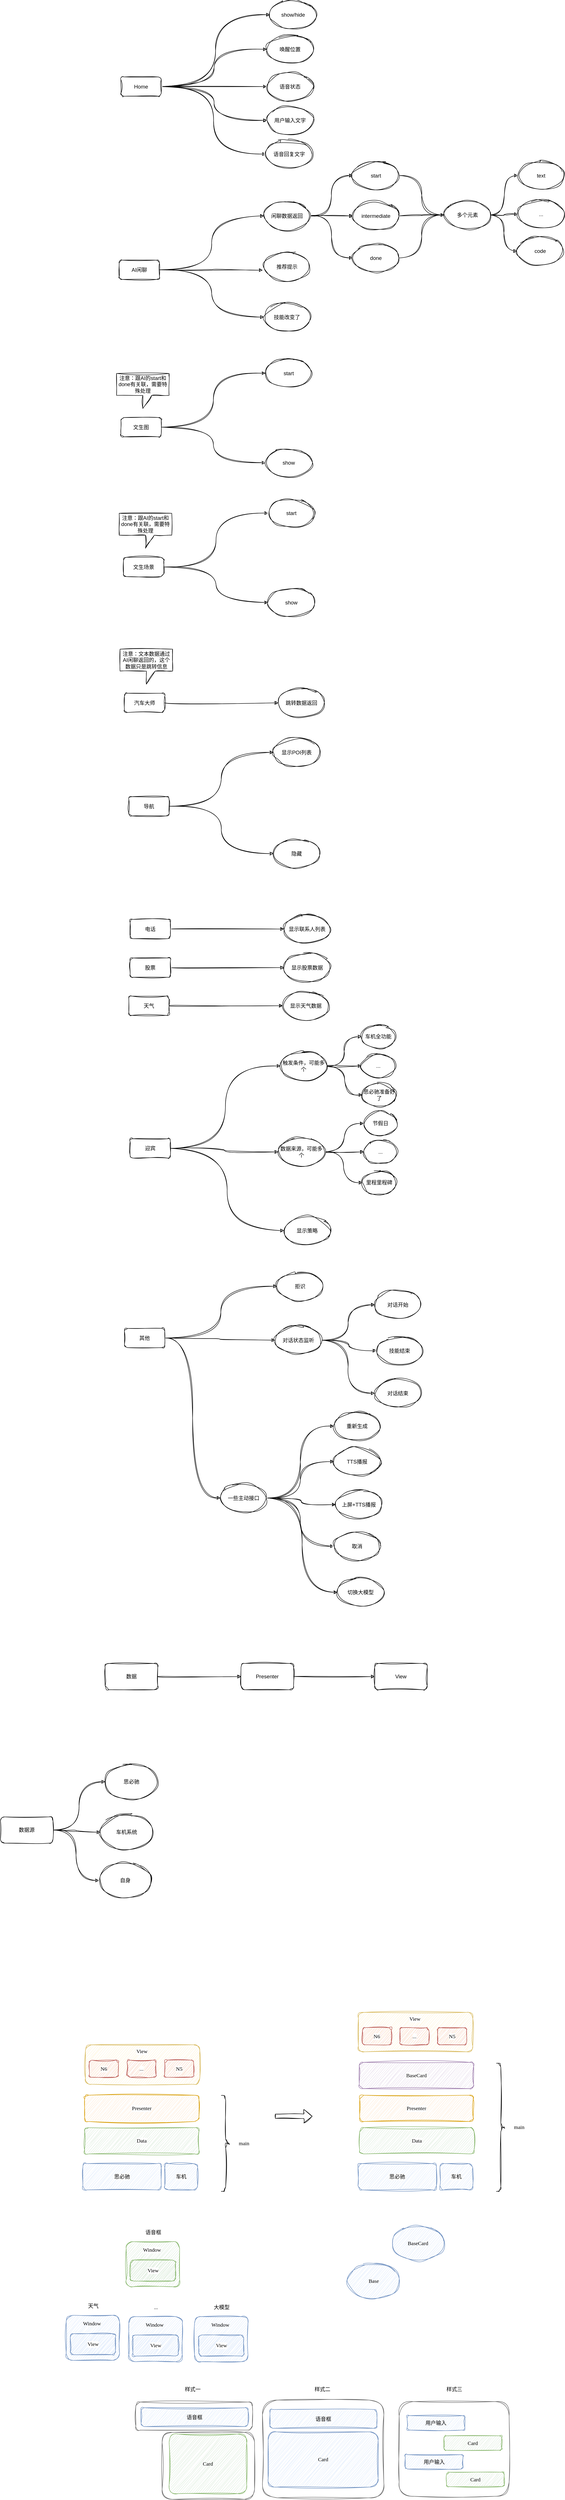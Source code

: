 <mxfile version="26.1.0">
  <diagram name="第 1 页" id="d0FyUr6zz5R3P4r2Fyhk">
    <mxGraphModel dx="1450" dy="626" grid="0" gridSize="10" guides="1" tooltips="1" connect="1" arrows="1" fold="1" page="0" pageScale="1" pageWidth="827" pageHeight="1169" math="0" shadow="0">
      <root>
        <mxCell id="0" />
        <mxCell id="1" parent="0" />
        <mxCell id="DkXdL64v2O5WJMgkYWjZ-160" value="" style="rounded=1;whiteSpace=wrap;html=1;sketch=1;jiggle=2;curveFitting=1;strokeColor=#d6b656;align=center;verticalAlign=middle;fontFamily=Comic Sans MS;fontSize=12;labelBackgroundColor=default;fillColor=#fff2cc;" vertex="1" parent="1">
          <mxGeometry x="-149" y="4782" width="261" height="90" as="geometry" />
        </mxCell>
        <mxCell id="DkXdL64v2O5WJMgkYWjZ-5" style="edgeStyle=orthogonalEdgeStyle;rounded=0;orthogonalLoop=1;jettySize=auto;html=1;exitX=1;exitY=0.5;exitDx=0;exitDy=0;entryX=0;entryY=0.5;entryDx=0;entryDy=0;fontFamily=Helvetica;fontSize=12;fontColor=default;sketch=1;curveFitting=1;jiggle=2;curved=1;" edge="1" parent="1" source="DkXdL64v2O5WJMgkYWjZ-1" target="DkXdL64v2O5WJMgkYWjZ-4">
          <mxGeometry relative="1" as="geometry" />
        </mxCell>
        <mxCell id="DkXdL64v2O5WJMgkYWjZ-13" style="edgeStyle=orthogonalEdgeStyle;shape=connector;curved=1;rounded=0;sketch=1;jiggle=2;curveFitting=1;orthogonalLoop=1;jettySize=auto;html=1;exitX=1;exitY=0.5;exitDx=0;exitDy=0;entryX=0;entryY=0.5;entryDx=0;entryDy=0;strokeColor=default;align=center;verticalAlign=middle;fontFamily=Helvetica;fontSize=12;fontColor=default;labelBackgroundColor=default;endArrow=classic;" edge="1" parent="1" source="DkXdL64v2O5WJMgkYWjZ-1" target="DkXdL64v2O5WJMgkYWjZ-7">
          <mxGeometry relative="1" as="geometry" />
        </mxCell>
        <mxCell id="DkXdL64v2O5WJMgkYWjZ-14" style="edgeStyle=orthogonalEdgeStyle;shape=connector;curved=1;rounded=0;sketch=1;jiggle=2;curveFitting=1;orthogonalLoop=1;jettySize=auto;html=1;exitX=1;exitY=0.5;exitDx=0;exitDy=0;entryX=0;entryY=0.5;entryDx=0;entryDy=0;strokeColor=default;align=center;verticalAlign=middle;fontFamily=Helvetica;fontSize=12;fontColor=default;labelBackgroundColor=default;endArrow=classic;" edge="1" parent="1" source="DkXdL64v2O5WJMgkYWjZ-1" target="DkXdL64v2O5WJMgkYWjZ-8">
          <mxGeometry relative="1" as="geometry" />
        </mxCell>
        <mxCell id="DkXdL64v2O5WJMgkYWjZ-15" style="edgeStyle=orthogonalEdgeStyle;shape=connector;curved=1;rounded=0;sketch=1;jiggle=2;curveFitting=1;orthogonalLoop=1;jettySize=auto;html=1;exitX=1;exitY=0.5;exitDx=0;exitDy=0;entryX=0;entryY=0.5;entryDx=0;entryDy=0;strokeColor=default;align=center;verticalAlign=middle;fontFamily=Helvetica;fontSize=12;fontColor=default;labelBackgroundColor=default;endArrow=classic;" edge="1" parent="1" source="DkXdL64v2O5WJMgkYWjZ-1" target="DkXdL64v2O5WJMgkYWjZ-9">
          <mxGeometry relative="1" as="geometry" />
        </mxCell>
        <mxCell id="DkXdL64v2O5WJMgkYWjZ-110" style="edgeStyle=orthogonalEdgeStyle;shape=connector;curved=1;rounded=0;sketch=1;jiggle=2;curveFitting=1;orthogonalLoop=1;jettySize=auto;html=1;exitX=1;exitY=0.5;exitDx=0;exitDy=0;entryX=0;entryY=0.5;entryDx=0;entryDy=0;strokeColor=default;align=center;verticalAlign=middle;fontFamily=Helvetica;fontSize=12;fontColor=default;labelBackgroundColor=default;endArrow=classic;" edge="1" parent="1" source="DkXdL64v2O5WJMgkYWjZ-1" target="DkXdL64v2O5WJMgkYWjZ-6">
          <mxGeometry relative="1" as="geometry" />
        </mxCell>
        <mxCell id="DkXdL64v2O5WJMgkYWjZ-1" value="Home" style="rounded=1;whiteSpace=wrap;html=1;sketch=1;curveFitting=1;jiggle=2;" vertex="1" parent="1">
          <mxGeometry x="-68" y="292.5" width="92" height="44" as="geometry" />
        </mxCell>
        <mxCell id="DkXdL64v2O5WJMgkYWjZ-4" value="show/hide" style="ellipse;whiteSpace=wrap;html=1;sketch=1;curveFitting=1;jiggle=2;" vertex="1" parent="1">
          <mxGeometry x="272" y="118" width="106" height="65" as="geometry" />
        </mxCell>
        <mxCell id="DkXdL64v2O5WJMgkYWjZ-6" value="唤醒位置" style="ellipse;whiteSpace=wrap;html=1;sketch=1;curveFitting=1;jiggle=2;" vertex="1" parent="1">
          <mxGeometry x="265" y="197" width="106" height="65" as="geometry" />
        </mxCell>
        <mxCell id="DkXdL64v2O5WJMgkYWjZ-7" value="语音状态" style="ellipse;whiteSpace=wrap;html=1;sketch=1;curveFitting=1;jiggle=2;" vertex="1" parent="1">
          <mxGeometry x="265" y="282" width="106" height="65" as="geometry" />
        </mxCell>
        <mxCell id="DkXdL64v2O5WJMgkYWjZ-8" value="用户输入文字" style="ellipse;whiteSpace=wrap;html=1;sketch=1;curveFitting=1;jiggle=2;" vertex="1" parent="1">
          <mxGeometry x="265" y="359" width="106" height="65" as="geometry" />
        </mxCell>
        <mxCell id="DkXdL64v2O5WJMgkYWjZ-9" value="语音回复文字" style="ellipse;whiteSpace=wrap;html=1;sketch=1;curveFitting=1;jiggle=2;" vertex="1" parent="1">
          <mxGeometry x="263" y="436" width="106" height="65" as="geometry" />
        </mxCell>
        <mxCell id="DkXdL64v2O5WJMgkYWjZ-26" style="edgeStyle=orthogonalEdgeStyle;rounded=0;orthogonalLoop=1;jettySize=auto;html=1;exitX=1;exitY=0.5;exitDx=0;exitDy=0;entryX=0;entryY=0.5;entryDx=0;entryDy=0;fontFamily=Helvetica;fontSize=12;fontColor=default;sketch=1;curveFitting=1;jiggle=2;curved=1;" edge="1" parent="1" source="DkXdL64v2O5WJMgkYWjZ-30" target="DkXdL64v2O5WJMgkYWjZ-31">
          <mxGeometry relative="1" as="geometry" />
        </mxCell>
        <mxCell id="DkXdL64v2O5WJMgkYWjZ-27" style="edgeStyle=orthogonalEdgeStyle;shape=connector;curved=1;rounded=0;sketch=1;jiggle=2;curveFitting=1;orthogonalLoop=1;jettySize=auto;html=1;exitX=1;exitY=0.5;exitDx=0;exitDy=0;entryX=0;entryY=0.5;entryDx=0;entryDy=0;strokeColor=default;align=center;verticalAlign=middle;fontFamily=Helvetica;fontSize=12;fontColor=default;labelBackgroundColor=default;endArrow=classic;" edge="1" parent="1" source="DkXdL64v2O5WJMgkYWjZ-30" target="DkXdL64v2O5WJMgkYWjZ-33">
          <mxGeometry relative="1" as="geometry" />
        </mxCell>
        <mxCell id="DkXdL64v2O5WJMgkYWjZ-30" value="AI闲聊" style="rounded=1;whiteSpace=wrap;html=1;sketch=1;curveFitting=1;jiggle=2;" vertex="1" parent="1">
          <mxGeometry x="-72" y="710.5" width="92" height="44" as="geometry" />
        </mxCell>
        <mxCell id="DkXdL64v2O5WJMgkYWjZ-40" style="edgeStyle=orthogonalEdgeStyle;shape=connector;curved=1;rounded=0;sketch=1;jiggle=2;curveFitting=1;orthogonalLoop=1;jettySize=auto;html=1;exitX=1;exitY=0.5;exitDx=0;exitDy=0;entryX=0;entryY=0.5;entryDx=0;entryDy=0;strokeColor=default;align=center;verticalAlign=middle;fontFamily=Helvetica;fontSize=12;fontColor=default;labelBackgroundColor=default;endArrow=classic;" edge="1" parent="1" source="DkXdL64v2O5WJMgkYWjZ-31" target="DkXdL64v2O5WJMgkYWjZ-37">
          <mxGeometry relative="1" as="geometry" />
        </mxCell>
        <mxCell id="DkXdL64v2O5WJMgkYWjZ-41" style="edgeStyle=orthogonalEdgeStyle;shape=connector;curved=1;rounded=0;sketch=1;jiggle=2;curveFitting=1;orthogonalLoop=1;jettySize=auto;html=1;exitX=1;exitY=0.5;exitDx=0;exitDy=0;entryX=0;entryY=0.5;entryDx=0;entryDy=0;strokeColor=default;align=center;verticalAlign=middle;fontFamily=Helvetica;fontSize=12;fontColor=default;labelBackgroundColor=default;endArrow=classic;" edge="1" parent="1" source="DkXdL64v2O5WJMgkYWjZ-31" target="DkXdL64v2O5WJMgkYWjZ-38">
          <mxGeometry relative="1" as="geometry" />
        </mxCell>
        <mxCell id="DkXdL64v2O5WJMgkYWjZ-42" style="edgeStyle=orthogonalEdgeStyle;shape=connector;curved=1;rounded=0;sketch=1;jiggle=2;curveFitting=1;orthogonalLoop=1;jettySize=auto;html=1;exitX=1;exitY=0.5;exitDx=0;exitDy=0;entryX=0;entryY=0.5;entryDx=0;entryDy=0;strokeColor=default;align=center;verticalAlign=middle;fontFamily=Helvetica;fontSize=12;fontColor=default;labelBackgroundColor=default;endArrow=classic;" edge="1" parent="1" source="DkXdL64v2O5WJMgkYWjZ-31" target="DkXdL64v2O5WJMgkYWjZ-39">
          <mxGeometry relative="1" as="geometry" />
        </mxCell>
        <mxCell id="DkXdL64v2O5WJMgkYWjZ-31" value="闲聊数据返回" style="ellipse;whiteSpace=wrap;html=1;sketch=1;curveFitting=1;jiggle=2;" vertex="1" parent="1">
          <mxGeometry x="258" y="577" width="106" height="65" as="geometry" />
        </mxCell>
        <mxCell id="DkXdL64v2O5WJMgkYWjZ-32" value="推荐提示" style="ellipse;whiteSpace=wrap;html=1;sketch=1;curveFitting=1;jiggle=2;" vertex="1" parent="1">
          <mxGeometry x="258" y="693" width="106" height="65" as="geometry" />
        </mxCell>
        <mxCell id="DkXdL64v2O5WJMgkYWjZ-33" value="技能改变了" style="ellipse;whiteSpace=wrap;html=1;sketch=1;curveFitting=1;jiggle=2;" vertex="1" parent="1">
          <mxGeometry x="258" y="808" width="106" height="65" as="geometry" />
        </mxCell>
        <mxCell id="DkXdL64v2O5WJMgkYWjZ-36" style="edgeStyle=orthogonalEdgeStyle;shape=connector;curved=1;rounded=0;sketch=1;jiggle=2;curveFitting=1;orthogonalLoop=1;jettySize=auto;html=1;exitX=1;exitY=0.5;exitDx=0;exitDy=0;entryX=-0.024;entryY=0.623;entryDx=0;entryDy=0;entryPerimeter=0;strokeColor=default;align=center;verticalAlign=middle;fontFamily=Helvetica;fontSize=12;fontColor=default;labelBackgroundColor=default;endArrow=classic;" edge="1" parent="1" source="DkXdL64v2O5WJMgkYWjZ-30" target="DkXdL64v2O5WJMgkYWjZ-32">
          <mxGeometry relative="1" as="geometry" />
        </mxCell>
        <mxCell id="DkXdL64v2O5WJMgkYWjZ-58" style="edgeStyle=orthogonalEdgeStyle;shape=connector;curved=1;rounded=0;sketch=1;jiggle=2;curveFitting=1;orthogonalLoop=1;jettySize=auto;html=1;exitX=1;exitY=0.5;exitDx=0;exitDy=0;entryX=0;entryY=0.5;entryDx=0;entryDy=0;strokeColor=default;align=center;verticalAlign=middle;fontFamily=Helvetica;fontSize=12;fontColor=default;labelBackgroundColor=default;endArrow=classic;" edge="1" parent="1" source="DkXdL64v2O5WJMgkYWjZ-37" target="DkXdL64v2O5WJMgkYWjZ-57">
          <mxGeometry relative="1" as="geometry" />
        </mxCell>
        <mxCell id="DkXdL64v2O5WJMgkYWjZ-37" value="start" style="ellipse;whiteSpace=wrap;html=1;sketch=1;curveFitting=1;jiggle=2;" vertex="1" parent="1">
          <mxGeometry x="461" y="485" width="106" height="65" as="geometry" />
        </mxCell>
        <mxCell id="DkXdL64v2O5WJMgkYWjZ-59" style="edgeStyle=orthogonalEdgeStyle;shape=connector;curved=1;rounded=0;sketch=1;jiggle=2;curveFitting=1;orthogonalLoop=1;jettySize=auto;html=1;exitX=1;exitY=0.5;exitDx=0;exitDy=0;strokeColor=default;align=center;verticalAlign=middle;fontFamily=Helvetica;fontSize=12;fontColor=default;labelBackgroundColor=default;endArrow=classic;" edge="1" parent="1" source="DkXdL64v2O5WJMgkYWjZ-38" target="DkXdL64v2O5WJMgkYWjZ-57">
          <mxGeometry relative="1" as="geometry" />
        </mxCell>
        <mxCell id="DkXdL64v2O5WJMgkYWjZ-38" value="intermediate" style="ellipse;whiteSpace=wrap;html=1;sketch=1;curveFitting=1;jiggle=2;" vertex="1" parent="1">
          <mxGeometry x="461" y="577" width="106" height="65" as="geometry" />
        </mxCell>
        <mxCell id="DkXdL64v2O5WJMgkYWjZ-60" style="edgeStyle=orthogonalEdgeStyle;shape=connector;curved=1;rounded=0;sketch=1;jiggle=2;curveFitting=1;orthogonalLoop=1;jettySize=auto;html=1;exitX=1;exitY=0.5;exitDx=0;exitDy=0;entryX=0;entryY=0.5;entryDx=0;entryDy=0;strokeColor=default;align=center;verticalAlign=middle;fontFamily=Helvetica;fontSize=12;fontColor=default;labelBackgroundColor=default;endArrow=classic;" edge="1" parent="1" source="DkXdL64v2O5WJMgkYWjZ-39" target="DkXdL64v2O5WJMgkYWjZ-57">
          <mxGeometry relative="1" as="geometry" />
        </mxCell>
        <mxCell id="DkXdL64v2O5WJMgkYWjZ-39" value="done" style="ellipse;whiteSpace=wrap;html=1;sketch=1;curveFitting=1;jiggle=2;" vertex="1" parent="1">
          <mxGeometry x="461" y="673" width="106" height="65" as="geometry" />
        </mxCell>
        <mxCell id="DkXdL64v2O5WJMgkYWjZ-43" style="edgeStyle=orthogonalEdgeStyle;rounded=0;orthogonalLoop=1;jettySize=auto;html=1;exitX=1;exitY=0.5;exitDx=0;exitDy=0;entryX=0;entryY=0.5;entryDx=0;entryDy=0;fontFamily=Helvetica;fontSize=12;fontColor=default;sketch=1;curveFitting=1;jiggle=2;curved=1;" edge="1" parent="1" source="DkXdL64v2O5WJMgkYWjZ-45" target="DkXdL64v2O5WJMgkYWjZ-46">
          <mxGeometry relative="1" as="geometry" />
        </mxCell>
        <mxCell id="DkXdL64v2O5WJMgkYWjZ-44" style="edgeStyle=orthogonalEdgeStyle;shape=connector;curved=1;rounded=0;sketch=1;jiggle=2;curveFitting=1;orthogonalLoop=1;jettySize=auto;html=1;exitX=1;exitY=0.5;exitDx=0;exitDy=0;entryX=0;entryY=0.5;entryDx=0;entryDy=0;strokeColor=default;align=center;verticalAlign=middle;fontFamily=Helvetica;fontSize=12;fontColor=default;labelBackgroundColor=default;endArrow=classic;" edge="1" parent="1" source="DkXdL64v2O5WJMgkYWjZ-45" target="DkXdL64v2O5WJMgkYWjZ-48">
          <mxGeometry relative="1" as="geometry" />
        </mxCell>
        <mxCell id="DkXdL64v2O5WJMgkYWjZ-45" value="文生图" style="rounded=1;whiteSpace=wrap;html=1;sketch=1;curveFitting=1;jiggle=2;" vertex="1" parent="1">
          <mxGeometry x="-68" y="1069.5" width="92" height="44" as="geometry" />
        </mxCell>
        <mxCell id="DkXdL64v2O5WJMgkYWjZ-46" value="start" style="ellipse;whiteSpace=wrap;html=1;sketch=1;curveFitting=1;jiggle=2;" vertex="1" parent="1">
          <mxGeometry x="262" y="936" width="106" height="65" as="geometry" />
        </mxCell>
        <mxCell id="DkXdL64v2O5WJMgkYWjZ-48" value="show" style="ellipse;whiteSpace=wrap;html=1;sketch=1;curveFitting=1;jiggle=2;" vertex="1" parent="1">
          <mxGeometry x="262" y="1140" width="106" height="65" as="geometry" />
        </mxCell>
        <mxCell id="DkXdL64v2O5WJMgkYWjZ-50" value="注意：跟AI的start和done有关联，需要特殊处理" style="shape=callout;whiteSpace=wrap;html=1;perimeter=calloutPerimeter;sketch=1;jiggle=2;curveFitting=1;strokeColor=default;align=center;verticalAlign=middle;fontFamily=Helvetica;fontSize=12;fontColor=default;labelBackgroundColor=default;fillColor=default;" vertex="1" parent="1">
          <mxGeometry x="-78" y="969" width="120" height="80" as="geometry" />
        </mxCell>
        <mxCell id="DkXdL64v2O5WJMgkYWjZ-51" style="edgeStyle=orthogonalEdgeStyle;rounded=0;orthogonalLoop=1;jettySize=auto;html=1;exitX=1;exitY=0.5;exitDx=0;exitDy=0;entryX=0;entryY=0.5;entryDx=0;entryDy=0;fontFamily=Helvetica;fontSize=12;fontColor=default;sketch=1;curveFitting=1;jiggle=2;curved=1;" edge="1" parent="1" source="DkXdL64v2O5WJMgkYWjZ-53" target="DkXdL64v2O5WJMgkYWjZ-54">
          <mxGeometry relative="1" as="geometry" />
        </mxCell>
        <mxCell id="DkXdL64v2O5WJMgkYWjZ-52" style="edgeStyle=orthogonalEdgeStyle;shape=connector;curved=1;rounded=0;sketch=1;jiggle=2;curveFitting=1;orthogonalLoop=1;jettySize=auto;html=1;exitX=1;exitY=0.5;exitDx=0;exitDy=0;entryX=0;entryY=0.5;entryDx=0;entryDy=0;strokeColor=default;align=center;verticalAlign=middle;fontFamily=Helvetica;fontSize=12;fontColor=default;labelBackgroundColor=default;endArrow=classic;" edge="1" parent="1" source="DkXdL64v2O5WJMgkYWjZ-53" target="DkXdL64v2O5WJMgkYWjZ-55">
          <mxGeometry relative="1" as="geometry" />
        </mxCell>
        <mxCell id="DkXdL64v2O5WJMgkYWjZ-53" value="文生场景" style="rounded=1;whiteSpace=wrap;html=1;sketch=1;curveFitting=1;jiggle=2;" vertex="1" parent="1">
          <mxGeometry x="-62" y="1388.5" width="92" height="44" as="geometry" />
        </mxCell>
        <mxCell id="DkXdL64v2O5WJMgkYWjZ-54" value="start" style="ellipse;whiteSpace=wrap;html=1;sketch=1;curveFitting=1;jiggle=2;" vertex="1" parent="1">
          <mxGeometry x="268" y="1255" width="106" height="65" as="geometry" />
        </mxCell>
        <mxCell id="DkXdL64v2O5WJMgkYWjZ-55" value="show" style="ellipse;whiteSpace=wrap;html=1;sketch=1;curveFitting=1;jiggle=2;" vertex="1" parent="1">
          <mxGeometry x="268" y="1459" width="106" height="65" as="geometry" />
        </mxCell>
        <mxCell id="DkXdL64v2O5WJMgkYWjZ-56" value="注意：跟AI的start和done有关联，需要特殊处理" style="shape=callout;whiteSpace=wrap;html=1;perimeter=calloutPerimeter;sketch=1;jiggle=2;curveFitting=1;strokeColor=default;align=center;verticalAlign=middle;fontFamily=Helvetica;fontSize=12;fontColor=default;labelBackgroundColor=default;fillColor=default;" vertex="1" parent="1">
          <mxGeometry x="-72" y="1288" width="120" height="80" as="geometry" />
        </mxCell>
        <mxCell id="DkXdL64v2O5WJMgkYWjZ-64" style="edgeStyle=orthogonalEdgeStyle;shape=connector;curved=1;rounded=0;sketch=1;jiggle=2;curveFitting=1;orthogonalLoop=1;jettySize=auto;html=1;exitX=1;exitY=0.5;exitDx=0;exitDy=0;entryX=0;entryY=0.5;entryDx=0;entryDy=0;strokeColor=default;align=center;verticalAlign=middle;fontFamily=Helvetica;fontSize=12;fontColor=default;labelBackgroundColor=default;endArrow=classic;" edge="1" parent="1" source="DkXdL64v2O5WJMgkYWjZ-57" target="DkXdL64v2O5WJMgkYWjZ-61">
          <mxGeometry relative="1" as="geometry" />
        </mxCell>
        <mxCell id="DkXdL64v2O5WJMgkYWjZ-65" style="edgeStyle=orthogonalEdgeStyle;shape=connector;curved=1;rounded=0;sketch=1;jiggle=2;curveFitting=1;orthogonalLoop=1;jettySize=auto;html=1;exitX=1;exitY=0.5;exitDx=0;exitDy=0;entryX=0;entryY=0.5;entryDx=0;entryDy=0;strokeColor=default;align=center;verticalAlign=middle;fontFamily=Helvetica;fontSize=12;fontColor=default;labelBackgroundColor=default;endArrow=classic;" edge="1" parent="1" source="DkXdL64v2O5WJMgkYWjZ-57" target="DkXdL64v2O5WJMgkYWjZ-62">
          <mxGeometry relative="1" as="geometry" />
        </mxCell>
        <mxCell id="DkXdL64v2O5WJMgkYWjZ-66" style="edgeStyle=orthogonalEdgeStyle;shape=connector;curved=1;rounded=0;sketch=1;jiggle=2;curveFitting=1;orthogonalLoop=1;jettySize=auto;html=1;exitX=1;exitY=0.5;exitDx=0;exitDy=0;entryX=0;entryY=0.5;entryDx=0;entryDy=0;strokeColor=default;align=center;verticalAlign=middle;fontFamily=Helvetica;fontSize=12;fontColor=default;labelBackgroundColor=default;endArrow=classic;" edge="1" parent="1" source="DkXdL64v2O5WJMgkYWjZ-57" target="DkXdL64v2O5WJMgkYWjZ-63">
          <mxGeometry relative="1" as="geometry" />
        </mxCell>
        <mxCell id="DkXdL64v2O5WJMgkYWjZ-57" value="多个元素" style="ellipse;whiteSpace=wrap;html=1;sketch=1;curveFitting=1;jiggle=2;" vertex="1" parent="1">
          <mxGeometry x="670" y="575" width="106" height="65" as="geometry" />
        </mxCell>
        <mxCell id="DkXdL64v2O5WJMgkYWjZ-61" value="text" style="ellipse;whiteSpace=wrap;html=1;sketch=1;curveFitting=1;jiggle=2;" vertex="1" parent="1">
          <mxGeometry x="838" y="485" width="106" height="65" as="geometry" />
        </mxCell>
        <mxCell id="DkXdL64v2O5WJMgkYWjZ-62" value="..." style="ellipse;whiteSpace=wrap;html=1;sketch=1;curveFitting=1;jiggle=2;" vertex="1" parent="1">
          <mxGeometry x="838" y="573" width="106" height="65" as="geometry" />
        </mxCell>
        <mxCell id="DkXdL64v2O5WJMgkYWjZ-63" value="code" style="ellipse;whiteSpace=wrap;html=1;sketch=1;curveFitting=1;jiggle=2;" vertex="1" parent="1">
          <mxGeometry x="836" y="657" width="106" height="65" as="geometry" />
        </mxCell>
        <mxCell id="DkXdL64v2O5WJMgkYWjZ-68" style="edgeStyle=orthogonalEdgeStyle;shape=connector;curved=1;rounded=0;sketch=1;jiggle=2;curveFitting=1;orthogonalLoop=1;jettySize=auto;html=1;exitX=1;exitY=0.5;exitDx=0;exitDy=0;entryX=0;entryY=0.5;entryDx=0;entryDy=0;strokeColor=default;align=center;verticalAlign=middle;fontFamily=Helvetica;fontSize=12;fontColor=default;labelBackgroundColor=default;endArrow=classic;" edge="1" parent="1" source="DkXdL64v2O5WJMgkYWjZ-69" target="DkXdL64v2O5WJMgkYWjZ-71">
          <mxGeometry relative="1" as="geometry" />
        </mxCell>
        <mxCell id="DkXdL64v2O5WJMgkYWjZ-69" value="汽车大师" style="rounded=1;whiteSpace=wrap;html=1;sketch=1;curveFitting=1;jiggle=2;" vertex="1" parent="1">
          <mxGeometry x="-60" y="1698.5" width="92" height="44" as="geometry" />
        </mxCell>
        <mxCell id="DkXdL64v2O5WJMgkYWjZ-71" value="跳转数据返回" style="ellipse;whiteSpace=wrap;html=1;sketch=1;curveFitting=1;jiggle=2;" vertex="1" parent="1">
          <mxGeometry x="291" y="1688" width="106" height="65" as="geometry" />
        </mxCell>
        <mxCell id="DkXdL64v2O5WJMgkYWjZ-72" value="注意：文本数据通过AI闲聊返回的，这个数据只是跳转信息" style="shape=callout;whiteSpace=wrap;html=1;perimeter=calloutPerimeter;sketch=1;jiggle=2;curveFitting=1;strokeColor=default;align=center;verticalAlign=middle;fontFamily=Helvetica;fontSize=12;fontColor=default;labelBackgroundColor=default;fillColor=default;" vertex="1" parent="1">
          <mxGeometry x="-70" y="1598" width="120" height="80" as="geometry" />
        </mxCell>
        <mxCell id="DkXdL64v2O5WJMgkYWjZ-73" style="edgeStyle=orthogonalEdgeStyle;rounded=0;orthogonalLoop=1;jettySize=auto;html=1;exitX=1;exitY=0.5;exitDx=0;exitDy=0;entryX=0;entryY=0.5;entryDx=0;entryDy=0;fontFamily=Helvetica;fontSize=12;fontColor=default;sketch=1;curveFitting=1;jiggle=2;curved=1;" edge="1" parent="1" source="DkXdL64v2O5WJMgkYWjZ-75" target="DkXdL64v2O5WJMgkYWjZ-76">
          <mxGeometry relative="1" as="geometry" />
        </mxCell>
        <mxCell id="DkXdL64v2O5WJMgkYWjZ-74" style="edgeStyle=orthogonalEdgeStyle;shape=connector;curved=1;rounded=0;sketch=1;jiggle=2;curveFitting=1;orthogonalLoop=1;jettySize=auto;html=1;exitX=1;exitY=0.5;exitDx=0;exitDy=0;entryX=0;entryY=0.5;entryDx=0;entryDy=0;strokeColor=default;align=center;verticalAlign=middle;fontFamily=Helvetica;fontSize=12;fontColor=default;labelBackgroundColor=default;endArrow=classic;" edge="1" parent="1" source="DkXdL64v2O5WJMgkYWjZ-75" target="DkXdL64v2O5WJMgkYWjZ-78">
          <mxGeometry relative="1" as="geometry" />
        </mxCell>
        <mxCell id="DkXdL64v2O5WJMgkYWjZ-75" value="导航" style="rounded=1;whiteSpace=wrap;html=1;sketch=1;curveFitting=1;jiggle=2;" vertex="1" parent="1">
          <mxGeometry x="-50" y="1934.5" width="92" height="44" as="geometry" />
        </mxCell>
        <mxCell id="DkXdL64v2O5WJMgkYWjZ-76" value="显示POI列表" style="ellipse;whiteSpace=wrap;html=1;sketch=1;curveFitting=1;jiggle=2;" vertex="1" parent="1">
          <mxGeometry x="280" y="1801" width="106" height="65" as="geometry" />
        </mxCell>
        <mxCell id="DkXdL64v2O5WJMgkYWjZ-78" value="隐藏" style="ellipse;whiteSpace=wrap;html=1;sketch=1;curveFitting=1;jiggle=2;" vertex="1" parent="1">
          <mxGeometry x="280" y="2032" width="106" height="65" as="geometry" />
        </mxCell>
        <mxCell id="DkXdL64v2O5WJMgkYWjZ-80" style="edgeStyle=orthogonalEdgeStyle;shape=connector;curved=1;rounded=0;sketch=1;jiggle=2;curveFitting=1;orthogonalLoop=1;jettySize=auto;html=1;exitX=1;exitY=0.5;exitDx=0;exitDy=0;entryX=0;entryY=0.5;entryDx=0;entryDy=0;strokeColor=default;align=center;verticalAlign=middle;fontFamily=Helvetica;fontSize=12;fontColor=default;labelBackgroundColor=default;endArrow=classic;" edge="1" parent="1" source="DkXdL64v2O5WJMgkYWjZ-81" target="DkXdL64v2O5WJMgkYWjZ-82">
          <mxGeometry relative="1" as="geometry" />
        </mxCell>
        <mxCell id="DkXdL64v2O5WJMgkYWjZ-81" value="电话" style="rounded=1;whiteSpace=wrap;html=1;sketch=1;curveFitting=1;jiggle=2;" vertex="1" parent="1">
          <mxGeometry x="-47" y="2214.5" width="92" height="44" as="geometry" />
        </mxCell>
        <mxCell id="DkXdL64v2O5WJMgkYWjZ-82" value="显示联系人列表" style="ellipse;whiteSpace=wrap;html=1;sketch=1;curveFitting=1;jiggle=2;" vertex="1" parent="1">
          <mxGeometry x="304" y="2204" width="106" height="65" as="geometry" />
        </mxCell>
        <mxCell id="DkXdL64v2O5WJMgkYWjZ-83" style="edgeStyle=orthogonalEdgeStyle;shape=connector;curved=1;rounded=0;sketch=1;jiggle=2;curveFitting=1;orthogonalLoop=1;jettySize=auto;html=1;exitX=1;exitY=0.5;exitDx=0;exitDy=0;entryX=0;entryY=0.5;entryDx=0;entryDy=0;strokeColor=default;align=center;verticalAlign=middle;fontFamily=Helvetica;fontSize=12;fontColor=default;labelBackgroundColor=default;endArrow=classic;" edge="1" parent="1" source="DkXdL64v2O5WJMgkYWjZ-84" target="DkXdL64v2O5WJMgkYWjZ-85">
          <mxGeometry relative="1" as="geometry" />
        </mxCell>
        <mxCell id="DkXdL64v2O5WJMgkYWjZ-84" value="股票" style="rounded=1;whiteSpace=wrap;html=1;sketch=1;curveFitting=1;jiggle=2;" vertex="1" parent="1">
          <mxGeometry x="-47" y="2302.5" width="92" height="44" as="geometry" />
        </mxCell>
        <mxCell id="DkXdL64v2O5WJMgkYWjZ-85" value="显示股票数据" style="ellipse;whiteSpace=wrap;html=1;sketch=1;curveFitting=1;jiggle=2;" vertex="1" parent="1">
          <mxGeometry x="304" y="2292" width="106" height="65" as="geometry" />
        </mxCell>
        <mxCell id="DkXdL64v2O5WJMgkYWjZ-86" style="edgeStyle=orthogonalEdgeStyle;shape=connector;curved=1;rounded=0;sketch=1;jiggle=2;curveFitting=1;orthogonalLoop=1;jettySize=auto;html=1;exitX=1;exitY=0.5;exitDx=0;exitDy=0;entryX=0;entryY=0.5;entryDx=0;entryDy=0;strokeColor=default;align=center;verticalAlign=middle;fontFamily=Helvetica;fontSize=12;fontColor=default;labelBackgroundColor=default;endArrow=classic;" edge="1" parent="1" source="DkXdL64v2O5WJMgkYWjZ-87" target="DkXdL64v2O5WJMgkYWjZ-88">
          <mxGeometry relative="1" as="geometry" />
        </mxCell>
        <mxCell id="DkXdL64v2O5WJMgkYWjZ-87" value="天气" style="rounded=1;whiteSpace=wrap;html=1;sketch=1;curveFitting=1;jiggle=2;" vertex="1" parent="1">
          <mxGeometry x="-50" y="2389.5" width="92" height="44" as="geometry" />
        </mxCell>
        <mxCell id="DkXdL64v2O5WJMgkYWjZ-88" value="显示天气数据" style="ellipse;whiteSpace=wrap;html=1;sketch=1;curveFitting=1;jiggle=2;" vertex="1" parent="1">
          <mxGeometry x="301" y="2379" width="106" height="65" as="geometry" />
        </mxCell>
        <mxCell id="DkXdL64v2O5WJMgkYWjZ-89" style="edgeStyle=orthogonalEdgeStyle;shape=connector;curved=1;rounded=0;sketch=1;jiggle=2;curveFitting=1;orthogonalLoop=1;jettySize=auto;html=1;exitX=1;exitY=0.5;exitDx=0;exitDy=0;entryX=0;entryY=0.5;entryDx=0;entryDy=0;strokeColor=default;align=center;verticalAlign=middle;fontFamily=Helvetica;fontSize=12;fontColor=default;labelBackgroundColor=default;endArrow=classic;" edge="1" parent="1" source="DkXdL64v2O5WJMgkYWjZ-90" target="DkXdL64v2O5WJMgkYWjZ-91">
          <mxGeometry relative="1" as="geometry" />
        </mxCell>
        <mxCell id="DkXdL64v2O5WJMgkYWjZ-96" style="edgeStyle=orthogonalEdgeStyle;shape=connector;curved=1;rounded=0;sketch=1;jiggle=2;curveFitting=1;orthogonalLoop=1;jettySize=auto;html=1;exitX=1;exitY=0.5;exitDx=0;exitDy=0;entryX=0;entryY=0.5;entryDx=0;entryDy=0;strokeColor=default;align=center;verticalAlign=middle;fontFamily=Helvetica;fontSize=12;fontColor=default;labelBackgroundColor=default;endArrow=classic;" edge="1" parent="1" source="DkXdL64v2O5WJMgkYWjZ-90" target="DkXdL64v2O5WJMgkYWjZ-93">
          <mxGeometry relative="1" as="geometry" />
        </mxCell>
        <mxCell id="DkXdL64v2O5WJMgkYWjZ-120" style="edgeStyle=orthogonalEdgeStyle;shape=connector;curved=1;rounded=0;sketch=1;jiggle=2;curveFitting=1;orthogonalLoop=1;jettySize=auto;html=1;exitX=1;exitY=0.5;exitDx=0;exitDy=0;entryX=0;entryY=0.5;entryDx=0;entryDy=0;strokeColor=default;align=center;verticalAlign=middle;fontFamily=Helvetica;fontSize=12;fontColor=default;labelBackgroundColor=default;endArrow=classic;" edge="1" parent="1" source="DkXdL64v2O5WJMgkYWjZ-90" target="DkXdL64v2O5WJMgkYWjZ-92">
          <mxGeometry relative="1" as="geometry" />
        </mxCell>
        <mxCell id="DkXdL64v2O5WJMgkYWjZ-90" value="迎宾" style="rounded=1;whiteSpace=wrap;html=1;sketch=1;curveFitting=1;jiggle=2;" vertex="1" parent="1">
          <mxGeometry x="-47" y="2715" width="92" height="44" as="geometry" />
        </mxCell>
        <mxCell id="DkXdL64v2O5WJMgkYWjZ-114" style="edgeStyle=orthogonalEdgeStyle;shape=connector;curved=1;rounded=0;sketch=1;jiggle=2;curveFitting=1;orthogonalLoop=1;jettySize=auto;html=1;exitX=1;exitY=0.5;exitDx=0;exitDy=0;entryX=0;entryY=0.5;entryDx=0;entryDy=0;strokeColor=default;align=center;verticalAlign=middle;fontFamily=Helvetica;fontSize=12;fontColor=default;labelBackgroundColor=default;endArrow=classic;" edge="1" parent="1" source="DkXdL64v2O5WJMgkYWjZ-91" target="DkXdL64v2O5WJMgkYWjZ-111">
          <mxGeometry relative="1" as="geometry" />
        </mxCell>
        <mxCell id="DkXdL64v2O5WJMgkYWjZ-115" style="edgeStyle=orthogonalEdgeStyle;shape=connector;curved=1;rounded=0;sketch=1;jiggle=2;curveFitting=1;orthogonalLoop=1;jettySize=auto;html=1;exitX=1;exitY=0.5;exitDx=0;exitDy=0;entryX=0;entryY=0.5;entryDx=0;entryDy=0;strokeColor=default;align=center;verticalAlign=middle;fontFamily=Helvetica;fontSize=12;fontColor=default;labelBackgroundColor=default;endArrow=classic;" edge="1" parent="1" source="DkXdL64v2O5WJMgkYWjZ-91" target="DkXdL64v2O5WJMgkYWjZ-112">
          <mxGeometry relative="1" as="geometry" />
        </mxCell>
        <mxCell id="DkXdL64v2O5WJMgkYWjZ-116" style="edgeStyle=orthogonalEdgeStyle;shape=connector;curved=1;rounded=0;sketch=1;jiggle=2;curveFitting=1;orthogonalLoop=1;jettySize=auto;html=1;exitX=1;exitY=0.5;exitDx=0;exitDy=0;entryX=0;entryY=0.5;entryDx=0;entryDy=0;strokeColor=default;align=center;verticalAlign=middle;fontFamily=Helvetica;fontSize=12;fontColor=default;labelBackgroundColor=default;endArrow=classic;" edge="1" parent="1" source="DkXdL64v2O5WJMgkYWjZ-91" target="DkXdL64v2O5WJMgkYWjZ-113">
          <mxGeometry relative="1" as="geometry" />
        </mxCell>
        <mxCell id="DkXdL64v2O5WJMgkYWjZ-91" value="触发条件，可能多个" style="ellipse;whiteSpace=wrap;html=1;sketch=1;curveFitting=1;jiggle=2;" vertex="1" parent="1">
          <mxGeometry x="296" y="2516.5" width="106" height="65" as="geometry" />
        </mxCell>
        <mxCell id="DkXdL64v2O5WJMgkYWjZ-121" style="edgeStyle=orthogonalEdgeStyle;shape=connector;curved=1;rounded=0;sketch=1;jiggle=2;curveFitting=1;orthogonalLoop=1;jettySize=auto;html=1;exitX=1;exitY=0.5;exitDx=0;exitDy=0;entryX=0;entryY=0.5;entryDx=0;entryDy=0;strokeColor=default;align=center;verticalAlign=middle;fontFamily=Helvetica;fontSize=12;fontColor=default;labelBackgroundColor=default;endArrow=classic;" edge="1" parent="1" source="DkXdL64v2O5WJMgkYWjZ-92" target="DkXdL64v2O5WJMgkYWjZ-117">
          <mxGeometry relative="1" as="geometry" />
        </mxCell>
        <mxCell id="DkXdL64v2O5WJMgkYWjZ-122" style="edgeStyle=orthogonalEdgeStyle;shape=connector;curved=1;rounded=0;sketch=1;jiggle=2;curveFitting=1;orthogonalLoop=1;jettySize=auto;html=1;exitX=1;exitY=0.5;exitDx=0;exitDy=0;strokeColor=default;align=center;verticalAlign=middle;fontFamily=Helvetica;fontSize=12;fontColor=default;labelBackgroundColor=default;endArrow=classic;" edge="1" parent="1" source="DkXdL64v2O5WJMgkYWjZ-92" target="DkXdL64v2O5WJMgkYWjZ-118">
          <mxGeometry relative="1" as="geometry" />
        </mxCell>
        <mxCell id="DkXdL64v2O5WJMgkYWjZ-123" style="edgeStyle=orthogonalEdgeStyle;shape=connector;curved=1;rounded=0;sketch=1;jiggle=2;curveFitting=1;orthogonalLoop=1;jettySize=auto;html=1;exitX=1;exitY=0.5;exitDx=0;exitDy=0;entryX=0;entryY=0.5;entryDx=0;entryDy=0;strokeColor=default;align=center;verticalAlign=middle;fontFamily=Helvetica;fontSize=12;fontColor=default;labelBackgroundColor=default;endArrow=classic;" edge="1" parent="1" source="DkXdL64v2O5WJMgkYWjZ-92" target="DkXdL64v2O5WJMgkYWjZ-119">
          <mxGeometry relative="1" as="geometry" />
        </mxCell>
        <mxCell id="DkXdL64v2O5WJMgkYWjZ-92" value="数据来源，可能多个" style="ellipse;whiteSpace=wrap;html=1;sketch=1;curveFitting=1;jiggle=2;" vertex="1" parent="1">
          <mxGeometry x="291" y="2712.5" width="106" height="65" as="geometry" />
        </mxCell>
        <mxCell id="DkXdL64v2O5WJMgkYWjZ-93" value="显示策略" style="ellipse;whiteSpace=wrap;html=1;sketch=1;curveFitting=1;jiggle=2;" vertex="1" parent="1">
          <mxGeometry x="304" y="2892" width="106" height="65" as="geometry" />
        </mxCell>
        <mxCell id="DkXdL64v2O5WJMgkYWjZ-97" style="edgeStyle=orthogonalEdgeStyle;shape=connector;curved=1;rounded=0;sketch=1;jiggle=2;curveFitting=1;orthogonalLoop=1;jettySize=auto;html=1;exitX=1;exitY=0.5;exitDx=0;exitDy=0;entryX=0;entryY=0.5;entryDx=0;entryDy=0;strokeColor=default;align=center;verticalAlign=middle;fontFamily=Helvetica;fontSize=12;fontColor=default;labelBackgroundColor=default;endArrow=classic;" edge="1" parent="1" source="DkXdL64v2O5WJMgkYWjZ-100" target="DkXdL64v2O5WJMgkYWjZ-101">
          <mxGeometry relative="1" as="geometry" />
        </mxCell>
        <mxCell id="DkXdL64v2O5WJMgkYWjZ-98" style="edgeStyle=orthogonalEdgeStyle;shape=connector;curved=1;rounded=0;sketch=1;jiggle=2;curveFitting=1;orthogonalLoop=1;jettySize=auto;html=1;exitX=1;exitY=0.5;exitDx=0;exitDy=0;strokeColor=default;align=center;verticalAlign=middle;fontFamily=Helvetica;fontSize=12;fontColor=default;labelBackgroundColor=default;endArrow=classic;entryX=0;entryY=0.5;entryDx=0;entryDy=0;" edge="1" parent="1" source="DkXdL64v2O5WJMgkYWjZ-100" target="DkXdL64v2O5WJMgkYWjZ-102">
          <mxGeometry relative="1" as="geometry" />
        </mxCell>
        <mxCell id="DkXdL64v2O5WJMgkYWjZ-140" style="edgeStyle=orthogonalEdgeStyle;shape=connector;curved=1;rounded=0;sketch=1;jiggle=2;curveFitting=1;orthogonalLoop=1;jettySize=auto;html=1;exitX=1;exitY=0.5;exitDx=0;exitDy=0;entryX=0;entryY=0.5;entryDx=0;entryDy=0;strokeColor=default;align=center;verticalAlign=middle;fontFamily=Helvetica;fontSize=12;fontColor=default;labelBackgroundColor=default;endArrow=classic;" edge="1" parent="1" source="DkXdL64v2O5WJMgkYWjZ-100" target="DkXdL64v2O5WJMgkYWjZ-139">
          <mxGeometry relative="1" as="geometry" />
        </mxCell>
        <mxCell id="DkXdL64v2O5WJMgkYWjZ-100" value="其他" style="rounded=1;whiteSpace=wrap;html=1;sketch=1;curveFitting=1;jiggle=2;" vertex="1" parent="1">
          <mxGeometry x="-60" y="3147.5" width="92" height="44" as="geometry" />
        </mxCell>
        <mxCell id="DkXdL64v2O5WJMgkYWjZ-101" value="拒识" style="ellipse;whiteSpace=wrap;html=1;sketch=1;curveFitting=1;jiggle=2;" vertex="1" parent="1">
          <mxGeometry x="288" y="3019" width="106" height="65" as="geometry" />
        </mxCell>
        <mxCell id="DkXdL64v2O5WJMgkYWjZ-107" style="edgeStyle=orthogonalEdgeStyle;shape=connector;curved=1;rounded=0;sketch=1;jiggle=2;curveFitting=1;orthogonalLoop=1;jettySize=auto;html=1;exitX=1;exitY=0.5;exitDx=0;exitDy=0;entryX=0;entryY=0.5;entryDx=0;entryDy=0;strokeColor=default;align=center;verticalAlign=middle;fontFamily=Helvetica;fontSize=12;fontColor=default;labelBackgroundColor=default;endArrow=classic;" edge="1" parent="1" source="DkXdL64v2O5WJMgkYWjZ-102" target="DkXdL64v2O5WJMgkYWjZ-104">
          <mxGeometry relative="1" as="geometry" />
        </mxCell>
        <mxCell id="DkXdL64v2O5WJMgkYWjZ-108" style="edgeStyle=orthogonalEdgeStyle;shape=connector;curved=1;rounded=0;sketch=1;jiggle=2;curveFitting=1;orthogonalLoop=1;jettySize=auto;html=1;exitX=1;exitY=0.5;exitDx=0;exitDy=0;entryX=0;entryY=0.5;entryDx=0;entryDy=0;strokeColor=default;align=center;verticalAlign=middle;fontFamily=Helvetica;fontSize=12;fontColor=default;labelBackgroundColor=default;endArrow=classic;" edge="1" parent="1" source="DkXdL64v2O5WJMgkYWjZ-102" target="DkXdL64v2O5WJMgkYWjZ-105">
          <mxGeometry relative="1" as="geometry" />
        </mxCell>
        <mxCell id="DkXdL64v2O5WJMgkYWjZ-109" style="edgeStyle=orthogonalEdgeStyle;shape=connector;curved=1;rounded=0;sketch=1;jiggle=2;curveFitting=1;orthogonalLoop=1;jettySize=auto;html=1;exitX=1;exitY=0.5;exitDx=0;exitDy=0;entryX=0;entryY=0.5;entryDx=0;entryDy=0;strokeColor=default;align=center;verticalAlign=middle;fontFamily=Helvetica;fontSize=12;fontColor=default;labelBackgroundColor=default;endArrow=classic;" edge="1" parent="1" source="DkXdL64v2O5WJMgkYWjZ-102" target="DkXdL64v2O5WJMgkYWjZ-106">
          <mxGeometry relative="1" as="geometry" />
        </mxCell>
        <mxCell id="DkXdL64v2O5WJMgkYWjZ-102" value="对话状态监听" style="ellipse;whiteSpace=wrap;html=1;sketch=1;curveFitting=1;jiggle=2;" vertex="1" parent="1">
          <mxGeometry x="284" y="3142" width="106" height="65" as="geometry" />
        </mxCell>
        <mxCell id="DkXdL64v2O5WJMgkYWjZ-104" value="对话开始" style="ellipse;whiteSpace=wrap;html=1;sketch=1;curveFitting=1;jiggle=2;" vertex="1" parent="1">
          <mxGeometry x="511" y="3061" width="106" height="65" as="geometry" />
        </mxCell>
        <mxCell id="DkXdL64v2O5WJMgkYWjZ-105" value="技能结束" style="ellipse;whiteSpace=wrap;html=1;sketch=1;curveFitting=1;jiggle=2;" vertex="1" parent="1">
          <mxGeometry x="515" y="3166" width="106" height="65" as="geometry" />
        </mxCell>
        <mxCell id="DkXdL64v2O5WJMgkYWjZ-106" value="对话结束" style="ellipse;whiteSpace=wrap;html=1;sketch=1;curveFitting=1;jiggle=2;" vertex="1" parent="1">
          <mxGeometry x="511" y="3263" width="106" height="65" as="geometry" />
        </mxCell>
        <mxCell id="DkXdL64v2O5WJMgkYWjZ-111" value="车机全功能" style="ellipse;whiteSpace=wrap;html=1;sketch=1;curveFitting=1;jiggle=2;" vertex="1" parent="1">
          <mxGeometry x="481" y="2455" width="77" height="54" as="geometry" />
        </mxCell>
        <mxCell id="DkXdL64v2O5WJMgkYWjZ-112" value="..." style="ellipse;whiteSpace=wrap;html=1;sketch=1;curveFitting=1;jiggle=2;" vertex="1" parent="1">
          <mxGeometry x="481" y="2522" width="77" height="54" as="geometry" />
        </mxCell>
        <mxCell id="DkXdL64v2O5WJMgkYWjZ-113" value="思必驰准备好了" style="ellipse;whiteSpace=wrap;html=1;sketch=1;curveFitting=1;jiggle=2;" vertex="1" parent="1">
          <mxGeometry x="483" y="2588" width="77" height="54" as="geometry" />
        </mxCell>
        <mxCell id="DkXdL64v2O5WJMgkYWjZ-117" value="节假日" style="ellipse;whiteSpace=wrap;html=1;sketch=1;curveFitting=1;jiggle=2;" vertex="1" parent="1">
          <mxGeometry x="486" y="2653" width="77" height="54" as="geometry" />
        </mxCell>
        <mxCell id="DkXdL64v2O5WJMgkYWjZ-118" value="..." style="ellipse;whiteSpace=wrap;html=1;sketch=1;curveFitting=1;jiggle=2;" vertex="1" parent="1">
          <mxGeometry x="486" y="2718" width="77" height="54" as="geometry" />
        </mxCell>
        <mxCell id="DkXdL64v2O5WJMgkYWjZ-119" value="里程里程碑" style="ellipse;whiteSpace=wrap;html=1;sketch=1;curveFitting=1;jiggle=2;" vertex="1" parent="1">
          <mxGeometry x="483" y="2788" width="77" height="54" as="geometry" />
        </mxCell>
        <mxCell id="DkXdL64v2O5WJMgkYWjZ-128" style="edgeStyle=orthogonalEdgeStyle;shape=connector;curved=1;rounded=0;sketch=1;jiggle=2;curveFitting=1;orthogonalLoop=1;jettySize=auto;html=1;exitX=1;exitY=0.5;exitDx=0;exitDy=0;entryX=0;entryY=0.5;entryDx=0;entryDy=0;strokeColor=default;align=center;verticalAlign=middle;fontFamily=Helvetica;fontSize=12;fontColor=default;labelBackgroundColor=default;endArrow=classic;" edge="1" parent="1" source="DkXdL64v2O5WJMgkYWjZ-124" target="DkXdL64v2O5WJMgkYWjZ-125">
          <mxGeometry relative="1" as="geometry" />
        </mxCell>
        <mxCell id="DkXdL64v2O5WJMgkYWjZ-129" style="edgeStyle=orthogonalEdgeStyle;shape=connector;curved=1;rounded=0;sketch=1;jiggle=2;curveFitting=1;orthogonalLoop=1;jettySize=auto;html=1;exitX=1;exitY=0.5;exitDx=0;exitDy=0;entryX=0;entryY=0.5;entryDx=0;entryDy=0;strokeColor=default;align=center;verticalAlign=middle;fontFamily=Helvetica;fontSize=12;fontColor=default;labelBackgroundColor=default;endArrow=classic;" edge="1" parent="1" source="DkXdL64v2O5WJMgkYWjZ-124" target="DkXdL64v2O5WJMgkYWjZ-126">
          <mxGeometry relative="1" as="geometry" />
        </mxCell>
        <mxCell id="DkXdL64v2O5WJMgkYWjZ-130" style="edgeStyle=orthogonalEdgeStyle;shape=connector;curved=1;rounded=0;sketch=1;jiggle=2;curveFitting=1;orthogonalLoop=1;jettySize=auto;html=1;exitX=1;exitY=0.5;exitDx=0;exitDy=0;entryX=0;entryY=0.5;entryDx=0;entryDy=0;strokeColor=default;align=center;verticalAlign=middle;fontFamily=Helvetica;fontSize=12;fontColor=default;labelBackgroundColor=default;endArrow=classic;" edge="1" parent="1" source="DkXdL64v2O5WJMgkYWjZ-124" target="DkXdL64v2O5WJMgkYWjZ-127">
          <mxGeometry relative="1" as="geometry" />
        </mxCell>
        <mxCell id="DkXdL64v2O5WJMgkYWjZ-124" value="数据源" style="rounded=1;whiteSpace=wrap;html=1;sketch=1;jiggle=2;curveFitting=1;strokeColor=default;align=center;verticalAlign=middle;fontFamily=Helvetica;fontSize=12;fontColor=default;labelBackgroundColor=default;fillColor=default;" vertex="1" parent="1">
          <mxGeometry x="-343" y="4262" width="120" height="60" as="geometry" />
        </mxCell>
        <mxCell id="DkXdL64v2O5WJMgkYWjZ-125" value="思必驰" style="ellipse;whiteSpace=wrap;html=1;sketch=1;jiggle=2;curveFitting=1;strokeColor=default;align=center;verticalAlign=middle;fontFamily=Helvetica;fontSize=12;fontColor=default;labelBackgroundColor=default;fillColor=default;" vertex="1" parent="1">
          <mxGeometry x="-104" y="4142" width="120" height="80" as="geometry" />
        </mxCell>
        <mxCell id="DkXdL64v2O5WJMgkYWjZ-126" value="车机系统" style="ellipse;whiteSpace=wrap;html=1;sketch=1;jiggle=2;curveFitting=1;strokeColor=default;align=center;verticalAlign=middle;fontFamily=Helvetica;fontSize=12;fontColor=default;labelBackgroundColor=default;fillColor=default;" vertex="1" parent="1">
          <mxGeometry x="-115" y="4257" width="120" height="80" as="geometry" />
        </mxCell>
        <mxCell id="DkXdL64v2O5WJMgkYWjZ-127" value="自身" style="ellipse;whiteSpace=wrap;html=1;sketch=1;jiggle=2;curveFitting=1;strokeColor=default;align=center;verticalAlign=middle;fontFamily=Helvetica;fontSize=12;fontColor=default;labelBackgroundColor=default;fillColor=default;" vertex="1" parent="1">
          <mxGeometry x="-118" y="4367" width="120" height="80" as="geometry" />
        </mxCell>
        <mxCell id="DkXdL64v2O5WJMgkYWjZ-137" style="edgeStyle=orthogonalEdgeStyle;shape=connector;curved=1;rounded=0;sketch=1;jiggle=2;curveFitting=1;orthogonalLoop=1;jettySize=auto;html=1;exitX=1;exitY=0.5;exitDx=0;exitDy=0;entryX=0;entryY=0.5;entryDx=0;entryDy=0;strokeColor=default;align=center;verticalAlign=middle;fontFamily=Helvetica;fontSize=12;fontColor=default;labelBackgroundColor=default;endArrow=classic;" edge="1" parent="1" source="DkXdL64v2O5WJMgkYWjZ-132" target="DkXdL64v2O5WJMgkYWjZ-136">
          <mxGeometry relative="1" as="geometry" />
        </mxCell>
        <mxCell id="DkXdL64v2O5WJMgkYWjZ-132" value="数据" style="rounded=1;whiteSpace=wrap;html=1;sketch=1;jiggle=2;curveFitting=1;strokeColor=default;align=center;verticalAlign=middle;fontFamily=Helvetica;fontSize=12;fontColor=default;labelBackgroundColor=default;fillColor=default;" vertex="1" parent="1">
          <mxGeometry x="-104" y="3912" width="120" height="60" as="geometry" />
        </mxCell>
        <mxCell id="DkXdL64v2O5WJMgkYWjZ-133" value="View" style="rounded=1;whiteSpace=wrap;html=1;sketch=1;jiggle=2;curveFitting=1;strokeColor=default;align=center;verticalAlign=middle;fontFamily=Helvetica;fontSize=12;fontColor=default;labelBackgroundColor=default;fillColor=default;" vertex="1" parent="1">
          <mxGeometry x="511" y="3912" width="120" height="60" as="geometry" />
        </mxCell>
        <mxCell id="DkXdL64v2O5WJMgkYWjZ-138" style="edgeStyle=orthogonalEdgeStyle;shape=connector;curved=1;rounded=0;sketch=1;jiggle=2;curveFitting=1;orthogonalLoop=1;jettySize=auto;html=1;exitX=1;exitY=0.5;exitDx=0;exitDy=0;strokeColor=default;align=center;verticalAlign=middle;fontFamily=Helvetica;fontSize=12;fontColor=default;labelBackgroundColor=default;endArrow=classic;" edge="1" parent="1" source="DkXdL64v2O5WJMgkYWjZ-136" target="DkXdL64v2O5WJMgkYWjZ-133">
          <mxGeometry relative="1" as="geometry" />
        </mxCell>
        <mxCell id="DkXdL64v2O5WJMgkYWjZ-136" value="Presenter" style="rounded=1;whiteSpace=wrap;html=1;sketch=1;jiggle=2;curveFitting=1;strokeColor=default;align=center;verticalAlign=middle;fontFamily=Helvetica;fontSize=12;fontColor=default;labelBackgroundColor=default;fillColor=default;" vertex="1" parent="1">
          <mxGeometry x="206" y="3912" width="120" height="60" as="geometry" />
        </mxCell>
        <mxCell id="DkXdL64v2O5WJMgkYWjZ-142" style="edgeStyle=orthogonalEdgeStyle;shape=connector;curved=1;rounded=0;sketch=1;jiggle=2;curveFitting=1;orthogonalLoop=1;jettySize=auto;html=1;exitX=1;exitY=0.5;exitDx=0;exitDy=0;entryX=0;entryY=0.5;entryDx=0;entryDy=0;strokeColor=default;align=center;verticalAlign=middle;fontFamily=Helvetica;fontSize=12;fontColor=default;labelBackgroundColor=default;endArrow=classic;" edge="1" parent="1" source="DkXdL64v2O5WJMgkYWjZ-139" target="DkXdL64v2O5WJMgkYWjZ-141">
          <mxGeometry relative="1" as="geometry" />
        </mxCell>
        <mxCell id="DkXdL64v2O5WJMgkYWjZ-144" style="edgeStyle=orthogonalEdgeStyle;shape=connector;curved=1;rounded=0;sketch=1;jiggle=2;curveFitting=1;orthogonalLoop=1;jettySize=auto;html=1;exitX=1;exitY=0.5;exitDx=0;exitDy=0;strokeColor=default;align=center;verticalAlign=middle;fontFamily=Helvetica;fontSize=12;fontColor=default;labelBackgroundColor=default;endArrow=classic;entryX=0;entryY=0.5;entryDx=0;entryDy=0;" edge="1" parent="1" source="DkXdL64v2O5WJMgkYWjZ-139" target="DkXdL64v2O5WJMgkYWjZ-143">
          <mxGeometry relative="1" as="geometry" />
        </mxCell>
        <mxCell id="DkXdL64v2O5WJMgkYWjZ-146" style="edgeStyle=orthogonalEdgeStyle;shape=connector;curved=1;rounded=0;sketch=1;jiggle=2;curveFitting=1;orthogonalLoop=1;jettySize=auto;html=1;exitX=1;exitY=0.5;exitDx=0;exitDy=0;entryX=0;entryY=0.5;entryDx=0;entryDy=0;strokeColor=default;align=center;verticalAlign=middle;fontFamily=Helvetica;fontSize=12;fontColor=default;labelBackgroundColor=default;endArrow=classic;" edge="1" parent="1" source="DkXdL64v2O5WJMgkYWjZ-139" target="DkXdL64v2O5WJMgkYWjZ-145">
          <mxGeometry relative="1" as="geometry" />
        </mxCell>
        <mxCell id="DkXdL64v2O5WJMgkYWjZ-148" style="edgeStyle=orthogonalEdgeStyle;shape=connector;curved=1;rounded=0;sketch=1;jiggle=2;curveFitting=1;orthogonalLoop=1;jettySize=auto;html=1;exitX=1;exitY=0.5;exitDx=0;exitDy=0;entryX=0;entryY=0.5;entryDx=0;entryDy=0;strokeColor=default;align=center;verticalAlign=middle;fontFamily=Helvetica;fontSize=12;fontColor=default;labelBackgroundColor=default;endArrow=classic;" edge="1" parent="1" source="DkXdL64v2O5WJMgkYWjZ-139" target="DkXdL64v2O5WJMgkYWjZ-147">
          <mxGeometry relative="1" as="geometry" />
        </mxCell>
        <mxCell id="DkXdL64v2O5WJMgkYWjZ-150" style="edgeStyle=orthogonalEdgeStyle;shape=connector;curved=1;rounded=0;sketch=1;jiggle=2;curveFitting=1;orthogonalLoop=1;jettySize=auto;html=1;exitX=1;exitY=0.5;exitDx=0;exitDy=0;entryX=0;entryY=0.5;entryDx=0;entryDy=0;strokeColor=default;align=center;verticalAlign=middle;fontFamily=Helvetica;fontSize=12;fontColor=default;labelBackgroundColor=default;endArrow=classic;" edge="1" parent="1" source="DkXdL64v2O5WJMgkYWjZ-139" target="DkXdL64v2O5WJMgkYWjZ-149">
          <mxGeometry relative="1" as="geometry" />
        </mxCell>
        <mxCell id="DkXdL64v2O5WJMgkYWjZ-139" value="一些主动接口" style="ellipse;whiteSpace=wrap;html=1;sketch=1;curveFitting=1;jiggle=2;" vertex="1" parent="1">
          <mxGeometry x="159" y="3502" width="106" height="65" as="geometry" />
        </mxCell>
        <mxCell id="DkXdL64v2O5WJMgkYWjZ-141" value="重新生成" style="ellipse;whiteSpace=wrap;html=1;sketch=1;curveFitting=1;jiggle=2;" vertex="1" parent="1">
          <mxGeometry x="418" y="3338" width="106" height="65" as="geometry" />
        </mxCell>
        <mxCell id="DkXdL64v2O5WJMgkYWjZ-143" value="TTS播报" style="ellipse;whiteSpace=wrap;html=1;sketch=1;curveFitting=1;jiggle=2;" vertex="1" parent="1">
          <mxGeometry x="418" y="3419" width="106" height="65" as="geometry" />
        </mxCell>
        <mxCell id="DkXdL64v2O5WJMgkYWjZ-145" value="上屏+TTS播报" style="ellipse;whiteSpace=wrap;html=1;sketch=1;curveFitting=1;jiggle=2;" vertex="1" parent="1">
          <mxGeometry x="422" y="3517" width="106" height="65" as="geometry" />
        </mxCell>
        <mxCell id="DkXdL64v2O5WJMgkYWjZ-147" value="取消" style="ellipse;whiteSpace=wrap;html=1;sketch=1;curveFitting=1;jiggle=2;" vertex="1" parent="1">
          <mxGeometry x="418" y="3612" width="106" height="65" as="geometry" />
        </mxCell>
        <mxCell id="DkXdL64v2O5WJMgkYWjZ-149" value="切换大模型" style="ellipse;whiteSpace=wrap;html=1;sketch=1;curveFitting=1;jiggle=2;" vertex="1" parent="1">
          <mxGeometry x="426" y="3717" width="106" height="65" as="geometry" />
        </mxCell>
        <mxCell id="DkXdL64v2O5WJMgkYWjZ-151" value="思必驰" style="rounded=1;whiteSpace=wrap;html=1;sketch=1;jiggle=2;curveFitting=1;strokeColor=#6c8ebf;align=center;verticalAlign=middle;fontFamily=Comic Sans MS;fontSize=12;labelBackgroundColor=default;fillColor=#dae8fc;" vertex="1" parent="1">
          <mxGeometry x="-155" y="5053" width="179" height="60" as="geometry" />
        </mxCell>
        <mxCell id="DkXdL64v2O5WJMgkYWjZ-152" value="车机" style="rounded=1;whiteSpace=wrap;html=1;sketch=1;jiggle=2;curveFitting=1;strokeColor=#6c8ebf;align=center;verticalAlign=middle;fontFamily=Comic Sans MS;fontSize=12;labelBackgroundColor=default;fillColor=#dae8fc;" vertex="1" parent="1">
          <mxGeometry x="32" y="5053" width="75" height="60" as="geometry" />
        </mxCell>
        <mxCell id="DkXdL64v2O5WJMgkYWjZ-153" value="Data" style="rounded=1;whiteSpace=wrap;html=1;sketch=1;jiggle=2;curveFitting=1;strokeColor=#82b366;align=center;verticalAlign=middle;fontFamily=Comic Sans MS;fontSize=12;labelBackgroundColor=default;fillColor=#d5e8d4;" vertex="1" parent="1">
          <mxGeometry x="-151" y="4971" width="261" height="60" as="geometry" />
        </mxCell>
        <mxCell id="DkXdL64v2O5WJMgkYWjZ-155" value="Presenter" style="rounded=1;whiteSpace=wrap;html=1;sketch=1;jiggle=2;curveFitting=1;strokeColor=#d79b00;align=center;verticalAlign=middle;fontFamily=Comic Sans MS;fontSize=12;labelBackgroundColor=default;fillColor=#ffe6cc;" vertex="1" parent="1">
          <mxGeometry x="-151" y="4897" width="261" height="60" as="geometry" />
        </mxCell>
        <mxCell id="DkXdL64v2O5WJMgkYWjZ-158" value="" style="shape=curlyBracket;whiteSpace=wrap;html=1;rounded=1;flipH=1;labelPosition=right;verticalLabelPosition=middle;align=left;verticalAlign=middle;sketch=1;jiggle=2;curveFitting=1;strokeColor=default;fontFamily=Comic Sans MS;fontSize=12;fontColor=default;labelBackgroundColor=default;fillColor=default;" vertex="1" parent="1">
          <mxGeometry x="161" y="4897.5" width="20" height="219" as="geometry" />
        </mxCell>
        <mxCell id="DkXdL64v2O5WJMgkYWjZ-159" value="main" style="text;html=1;align=center;verticalAlign=middle;whiteSpace=wrap;rounded=0;fontFamily=Comic Sans MS;fontSize=12;fontColor=default;labelBackgroundColor=default;" vertex="1" parent="1">
          <mxGeometry x="183" y="4992" width="60" height="30" as="geometry" />
        </mxCell>
        <mxCell id="DkXdL64v2O5WJMgkYWjZ-162" value="N6" style="rounded=1;whiteSpace=wrap;html=1;sketch=1;jiggle=2;curveFitting=1;strokeColor=#b85450;align=center;verticalAlign=middle;fontFamily=Comic Sans MS;fontSize=12;labelBackgroundColor=default;fillColor=#f8cecc;" vertex="1" parent="1">
          <mxGeometry x="-140" y="4817" width="66" height="39" as="geometry" />
        </mxCell>
        <mxCell id="DkXdL64v2O5WJMgkYWjZ-163" value="..." style="rounded=1;whiteSpace=wrap;html=1;sketch=1;jiggle=2;curveFitting=1;strokeColor=#b85450;align=center;verticalAlign=middle;fontFamily=Comic Sans MS;fontSize=12;labelBackgroundColor=default;fillColor=#f8cecc;" vertex="1" parent="1">
          <mxGeometry x="-54" y="4817" width="66" height="39" as="geometry" />
        </mxCell>
        <mxCell id="DkXdL64v2O5WJMgkYWjZ-164" value="N5" style="rounded=1;whiteSpace=wrap;html=1;sketch=1;jiggle=2;curveFitting=1;strokeColor=#b85450;align=center;verticalAlign=middle;fontFamily=Comic Sans MS;fontSize=12;labelBackgroundColor=default;fillColor=#f8cecc;" vertex="1" parent="1">
          <mxGeometry x="32" y="4817" width="66" height="39" as="geometry" />
        </mxCell>
        <mxCell id="DkXdL64v2O5WJMgkYWjZ-165" value="View" style="text;html=1;align=center;verticalAlign=middle;whiteSpace=wrap;rounded=0;fontFamily=Comic Sans MS;fontSize=12;fontColor=default;labelBackgroundColor=default;" vertex="1" parent="1">
          <mxGeometry x="-50" y="4782" width="60" height="30" as="geometry" />
        </mxCell>
        <mxCell id="DkXdL64v2O5WJMgkYWjZ-171" value="" style="group" vertex="1" connectable="0" parent="1">
          <mxGeometry x="-193" y="5363" width="122" height="139" as="geometry" />
        </mxCell>
        <mxCell id="DkXdL64v2O5WJMgkYWjZ-168" value="" style="rounded=1;whiteSpace=wrap;html=1;sketch=1;jiggle=2;curveFitting=1;strokeColor=#6c8ebf;align=center;verticalAlign=middle;fontFamily=Comic Sans MS;fontSize=12;labelBackgroundColor=default;fillColor=#dae8fc;" vertex="1" parent="DkXdL64v2O5WJMgkYWjZ-171">
          <mxGeometry y="36" width="122" height="103" as="geometry" />
        </mxCell>
        <mxCell id="DkXdL64v2O5WJMgkYWjZ-166" value="View" style="rounded=1;whiteSpace=wrap;html=1;sketch=1;jiggle=2;curveFitting=1;strokeColor=#6c8ebf;align=center;verticalAlign=middle;fontFamily=Comic Sans MS;fontSize=12;labelBackgroundColor=default;fillColor=#dae8fc;" vertex="1" parent="DkXdL64v2O5WJMgkYWjZ-171">
          <mxGeometry x="9.5" y="78" width="103" height="48" as="geometry" />
        </mxCell>
        <mxCell id="DkXdL64v2O5WJMgkYWjZ-169" value="Window" style="text;html=1;align=center;verticalAlign=middle;whiteSpace=wrap;rounded=0;fontFamily=Comic Sans MS;fontSize=12;labelBackgroundColor=none;fillColor=none;strokeColor=none;" vertex="1" parent="DkXdL64v2O5WJMgkYWjZ-171">
          <mxGeometry x="28.5" y="40" width="60" height="30" as="geometry" />
        </mxCell>
        <mxCell id="DkXdL64v2O5WJMgkYWjZ-170" value="天气" style="text;html=1;align=center;verticalAlign=middle;whiteSpace=wrap;rounded=0;fontFamily=Comic Sans MS;fontSize=12;fontColor=default;labelBackgroundColor=default;" vertex="1" parent="DkXdL64v2O5WJMgkYWjZ-171">
          <mxGeometry x="31.5" width="60" height="30" as="geometry" />
        </mxCell>
        <mxCell id="DkXdL64v2O5WJMgkYWjZ-172" value="" style="group;labelBackgroundColor=none;" vertex="1" connectable="0" parent="1">
          <mxGeometry x="-50" y="5366" width="122" height="139" as="geometry" />
        </mxCell>
        <mxCell id="DkXdL64v2O5WJMgkYWjZ-173" value="" style="rounded=1;whiteSpace=wrap;html=1;sketch=1;jiggle=2;curveFitting=1;strokeColor=#6c8ebf;align=center;verticalAlign=middle;fontFamily=Comic Sans MS;fontSize=12;labelBackgroundColor=default;fillColor=#dae8fc;" vertex="1" parent="DkXdL64v2O5WJMgkYWjZ-172">
          <mxGeometry y="36" width="122" height="103" as="geometry" />
        </mxCell>
        <mxCell id="DkXdL64v2O5WJMgkYWjZ-174" value="View" style="rounded=1;whiteSpace=wrap;html=1;sketch=1;jiggle=2;curveFitting=1;strokeColor=#6c8ebf;align=center;verticalAlign=middle;fontFamily=Comic Sans MS;fontSize=12;labelBackgroundColor=default;fillColor=#dae8fc;" vertex="1" parent="DkXdL64v2O5WJMgkYWjZ-172">
          <mxGeometry x="9.5" y="78" width="103" height="48" as="geometry" />
        </mxCell>
        <mxCell id="DkXdL64v2O5WJMgkYWjZ-175" value="Window" style="text;html=1;align=center;verticalAlign=middle;whiteSpace=wrap;rounded=0;fontFamily=Comic Sans MS;fontSize=12;labelBackgroundColor=none;fillColor=none;strokeColor=none;" vertex="1" parent="DkXdL64v2O5WJMgkYWjZ-172">
          <mxGeometry x="28.5" y="40" width="60" height="30" as="geometry" />
        </mxCell>
        <mxCell id="DkXdL64v2O5WJMgkYWjZ-176" value="..." style="text;html=1;align=center;verticalAlign=middle;whiteSpace=wrap;rounded=0;fontFamily=Comic Sans MS;fontSize=12;fontColor=default;labelBackgroundColor=default;" vertex="1" parent="DkXdL64v2O5WJMgkYWjZ-172">
          <mxGeometry x="31.5" width="60" height="30" as="geometry" />
        </mxCell>
        <mxCell id="DkXdL64v2O5WJMgkYWjZ-177" value="" style="group" vertex="1" connectable="0" parent="1">
          <mxGeometry x="100" y="5366" width="122" height="139" as="geometry" />
        </mxCell>
        <mxCell id="DkXdL64v2O5WJMgkYWjZ-178" value="" style="rounded=1;whiteSpace=wrap;html=1;sketch=1;jiggle=2;curveFitting=1;strokeColor=#6c8ebf;align=center;verticalAlign=middle;fontFamily=Comic Sans MS;fontSize=12;labelBackgroundColor=default;fillColor=#dae8fc;" vertex="1" parent="DkXdL64v2O5WJMgkYWjZ-177">
          <mxGeometry y="36" width="122" height="103" as="geometry" />
        </mxCell>
        <mxCell id="DkXdL64v2O5WJMgkYWjZ-179" value="View" style="rounded=1;whiteSpace=wrap;html=1;sketch=1;jiggle=2;curveFitting=1;strokeColor=#6c8ebf;align=center;verticalAlign=middle;fontFamily=Comic Sans MS;fontSize=12;labelBackgroundColor=default;fillColor=#dae8fc;" vertex="1" parent="DkXdL64v2O5WJMgkYWjZ-177">
          <mxGeometry x="9.5" y="78" width="103" height="48" as="geometry" />
        </mxCell>
        <mxCell id="DkXdL64v2O5WJMgkYWjZ-180" value="Window" style="text;html=1;align=center;verticalAlign=middle;whiteSpace=wrap;rounded=0;fontFamily=Comic Sans MS;fontSize=12;labelBackgroundColor=none;fillColor=none;strokeColor=none;" vertex="1" parent="DkXdL64v2O5WJMgkYWjZ-177">
          <mxGeometry x="28.5" y="40" width="60" height="30" as="geometry" />
        </mxCell>
        <mxCell id="DkXdL64v2O5WJMgkYWjZ-181" value="大模型" style="text;html=1;align=center;verticalAlign=middle;whiteSpace=wrap;rounded=0;fontFamily=Comic Sans MS;fontSize=12;fontColor=default;labelBackgroundColor=default;" vertex="1" parent="DkXdL64v2O5WJMgkYWjZ-177">
          <mxGeometry x="31.5" width="60" height="30" as="geometry" />
        </mxCell>
        <mxCell id="DkXdL64v2O5WJMgkYWjZ-182" value="" style="group" vertex="1" connectable="0" parent="1">
          <mxGeometry x="-56" y="5195" width="122" height="139" as="geometry" />
        </mxCell>
        <mxCell id="DkXdL64v2O5WJMgkYWjZ-183" value="" style="rounded=1;whiteSpace=wrap;html=1;sketch=1;jiggle=2;curveFitting=1;strokeColor=#82b366;align=center;verticalAlign=middle;fontFamily=Comic Sans MS;fontSize=12;labelBackgroundColor=default;fillColor=#d5e8d4;" vertex="1" parent="DkXdL64v2O5WJMgkYWjZ-182">
          <mxGeometry y="36" width="122" height="103" as="geometry" />
        </mxCell>
        <mxCell id="DkXdL64v2O5WJMgkYWjZ-184" value="View" style="rounded=1;whiteSpace=wrap;html=1;sketch=1;jiggle=2;curveFitting=1;strokeColor=#82b366;align=center;verticalAlign=middle;fontFamily=Comic Sans MS;fontSize=12;labelBackgroundColor=default;fillColor=#d5e8d4;" vertex="1" parent="DkXdL64v2O5WJMgkYWjZ-182">
          <mxGeometry x="9.5" y="78" width="103" height="48" as="geometry" />
        </mxCell>
        <mxCell id="DkXdL64v2O5WJMgkYWjZ-185" value="Window" style="text;html=1;align=center;verticalAlign=middle;whiteSpace=wrap;rounded=0;fontFamily=Comic Sans MS;fontSize=12;fontColor=default;labelBackgroundColor=default;" vertex="1" parent="DkXdL64v2O5WJMgkYWjZ-182">
          <mxGeometry x="28.5" y="40" width="60" height="30" as="geometry" />
        </mxCell>
        <mxCell id="DkXdL64v2O5WJMgkYWjZ-186" value="语音框" style="text;html=1;align=center;verticalAlign=middle;whiteSpace=wrap;rounded=0;fontFamily=Comic Sans MS;fontSize=12;fontColor=default;labelBackgroundColor=default;" vertex="1" parent="DkXdL64v2O5WJMgkYWjZ-182">
          <mxGeometry x="31.5" width="60" height="30" as="geometry" />
        </mxCell>
        <mxCell id="DkXdL64v2O5WJMgkYWjZ-187" value="" style="shape=flexArrow;endArrow=classic;html=1;rounded=0;sketch=1;jiggle=2;curveFitting=1;strokeColor=default;align=center;verticalAlign=middle;fontFamily=Comic Sans MS;fontSize=12;fontColor=default;labelBackgroundColor=none;edgeStyle=orthogonalEdgeStyle;curved=1;" edge="1" parent="1">
          <mxGeometry width="50" height="50" relative="1" as="geometry">
            <mxPoint x="284" y="4945" as="sourcePoint" />
            <mxPoint x="369" y="4945" as="targetPoint" />
          </mxGeometry>
        </mxCell>
        <mxCell id="DkXdL64v2O5WJMgkYWjZ-188" value="" style="rounded=1;whiteSpace=wrap;html=1;sketch=1;jiggle=2;curveFitting=1;strokeColor=#d6b656;align=center;verticalAlign=middle;fontFamily=Comic Sans MS;fontSize=12;labelBackgroundColor=default;fillColor=#fff2cc;" vertex="1" parent="1">
          <mxGeometry x="474" y="4708" width="261" height="90" as="geometry" />
        </mxCell>
        <mxCell id="DkXdL64v2O5WJMgkYWjZ-189" value="思必驰" style="rounded=1;whiteSpace=wrap;html=1;sketch=1;jiggle=2;curveFitting=1;strokeColor=#6c8ebf;align=center;verticalAlign=middle;fontFamily=Comic Sans MS;fontSize=12;labelBackgroundColor=default;fillColor=#dae8fc;" vertex="1" parent="1">
          <mxGeometry x="473" y="5053" width="179" height="60" as="geometry" />
        </mxCell>
        <mxCell id="DkXdL64v2O5WJMgkYWjZ-190" value="车机" style="rounded=1;whiteSpace=wrap;html=1;sketch=1;jiggle=2;curveFitting=1;strokeColor=#6c8ebf;align=center;verticalAlign=middle;fontFamily=Comic Sans MS;fontSize=12;labelBackgroundColor=default;fillColor=#dae8fc;" vertex="1" parent="1">
          <mxGeometry x="660" y="5053" width="75" height="60" as="geometry" />
        </mxCell>
        <mxCell id="DkXdL64v2O5WJMgkYWjZ-191" value="Data" style="rounded=1;whiteSpace=wrap;html=1;sketch=1;jiggle=2;curveFitting=1;strokeColor=#82b366;align=center;verticalAlign=middle;fontFamily=Comic Sans MS;fontSize=12;labelBackgroundColor=default;fillColor=#d5e8d4;" vertex="1" parent="1">
          <mxGeometry x="477" y="4971" width="261" height="60" as="geometry" />
        </mxCell>
        <mxCell id="DkXdL64v2O5WJMgkYWjZ-192" value="Presenter" style="rounded=1;whiteSpace=wrap;html=1;sketch=1;jiggle=2;curveFitting=1;strokeColor=#d79b00;align=center;verticalAlign=middle;fontFamily=Comic Sans MS;fontSize=12;labelBackgroundColor=default;fillColor=#ffe6cc;" vertex="1" parent="1">
          <mxGeometry x="477" y="4897" width="259" height="60" as="geometry" />
        </mxCell>
        <mxCell id="DkXdL64v2O5WJMgkYWjZ-193" value="" style="shape=curlyBracket;whiteSpace=wrap;html=1;rounded=1;flipH=1;labelPosition=right;verticalLabelPosition=middle;align=left;verticalAlign=middle;sketch=1;jiggle=2;curveFitting=1;strokeColor=default;fontFamily=Comic Sans MS;fontSize=12;fontColor=default;labelBackgroundColor=default;fillColor=default;" vertex="1" parent="1">
          <mxGeometry x="789" y="4824" width="20" height="292.5" as="geometry" />
        </mxCell>
        <mxCell id="DkXdL64v2O5WJMgkYWjZ-194" value="N6" style="rounded=1;whiteSpace=wrap;html=1;sketch=1;jiggle=2;curveFitting=1;strokeColor=#b85450;align=center;verticalAlign=middle;fontFamily=Comic Sans MS;fontSize=12;labelBackgroundColor=default;fillColor=#f8cecc;" vertex="1" parent="1">
          <mxGeometry x="483" y="4743" width="66" height="39" as="geometry" />
        </mxCell>
        <mxCell id="DkXdL64v2O5WJMgkYWjZ-195" value="..." style="rounded=1;whiteSpace=wrap;html=1;sketch=1;jiggle=2;curveFitting=1;strokeColor=#b85450;align=center;verticalAlign=middle;fontFamily=Comic Sans MS;fontSize=12;labelBackgroundColor=default;fillColor=#f8cecc;" vertex="1" parent="1">
          <mxGeometry x="569" y="4743" width="66" height="39" as="geometry" />
        </mxCell>
        <mxCell id="DkXdL64v2O5WJMgkYWjZ-196" value="N5" style="rounded=1;whiteSpace=wrap;html=1;sketch=1;jiggle=2;curveFitting=1;strokeColor=#b85450;align=center;verticalAlign=middle;fontFamily=Comic Sans MS;fontSize=12;labelBackgroundColor=default;fillColor=#f8cecc;" vertex="1" parent="1">
          <mxGeometry x="655" y="4743" width="66" height="39" as="geometry" />
        </mxCell>
        <mxCell id="DkXdL64v2O5WJMgkYWjZ-197" value="View" style="text;html=1;align=center;verticalAlign=middle;whiteSpace=wrap;rounded=0;fontFamily=Comic Sans MS;fontSize=12;fontColor=default;labelBackgroundColor=default;" vertex="1" parent="1">
          <mxGeometry x="573" y="4708" width="60" height="30" as="geometry" />
        </mxCell>
        <mxCell id="DkXdL64v2O5WJMgkYWjZ-198" value="BaseCard" style="rounded=1;whiteSpace=wrap;html=1;sketch=1;jiggle=2;curveFitting=1;strokeColor=#9673a6;align=center;verticalAlign=middle;fontFamily=Comic Sans MS;fontSize=12;labelBackgroundColor=default;fillColor=#e1d5e7;" vertex="1" parent="1">
          <mxGeometry x="476" y="4822" width="261" height="60" as="geometry" />
        </mxCell>
        <mxCell id="DkXdL64v2O5WJMgkYWjZ-199" value="main" style="text;html=1;align=center;verticalAlign=middle;whiteSpace=wrap;rounded=0;fontFamily=Comic Sans MS;fontSize=12;fontColor=default;labelBackgroundColor=default;" vertex="1" parent="1">
          <mxGeometry x="811" y="4955.25" width="60" height="30" as="geometry" />
        </mxCell>
        <mxCell id="DkXdL64v2O5WJMgkYWjZ-200" value="BaseCard" style="ellipse;whiteSpace=wrap;html=1;rounded=0;strokeColor=#6c8ebf;align=center;verticalAlign=middle;fontFamily=Comic Sans MS;fontSize=12;fontColor=default;labelBackgroundColor=none;fillColor=#dae8fc;gradientColor=none;sketch=1;curveFitting=1;jiggle=2;" vertex="1" parent="1">
          <mxGeometry x="550" y="5195" width="120" height="80" as="geometry" />
        </mxCell>
        <mxCell id="DkXdL64v2O5WJMgkYWjZ-201" value="Base" style="ellipse;whiteSpace=wrap;html=1;rounded=0;strokeColor=#6c8ebf;align=center;verticalAlign=middle;fontFamily=Comic Sans MS;fontSize=12;fontColor=default;labelBackgroundColor=none;fillColor=#dae8fc;gradientColor=none;sketch=1;curveFitting=1;jiggle=2;" vertex="1" parent="1">
          <mxGeometry x="449" y="5281" width="120" height="80" as="geometry" />
        </mxCell>
        <mxCell id="DkXdL64v2O5WJMgkYWjZ-202" value="语音框" style="rounded=1;whiteSpace=wrap;html=1;sketch=1;jiggle=2;curveFitting=1;strokeColor=#6c8ebf;align=center;verticalAlign=middle;fontFamily=Comic Sans MS;fontSize=12;fontColor=default;labelBackgroundColor=none;fillColor=#dae8fc;gradientColor=none;" vertex="1" parent="1">
          <mxGeometry x="-22" y="5610" width="244" height="43" as="geometry" />
        </mxCell>
        <mxCell id="DkXdL64v2O5WJMgkYWjZ-203" value="Card" style="rounded=1;whiteSpace=wrap;html=1;sketch=1;jiggle=2;curveFitting=1;strokeColor=#82b366;align=center;verticalAlign=middle;fontFamily=Comic Sans MS;fontSize=12;labelBackgroundColor=none;fillColor=#d5e8d4;" vertex="1" parent="1">
          <mxGeometry x="42" y="5670" width="177" height="136" as="geometry" />
        </mxCell>
        <mxCell id="DkXdL64v2O5WJMgkYWjZ-204" value="语音框" style="rounded=1;whiteSpace=wrap;html=1;sketch=1;jiggle=2;curveFitting=1;strokeColor=#6c8ebf;align=center;verticalAlign=middle;fontFamily=Comic Sans MS;fontSize=12;fontColor=default;labelBackgroundColor=none;fillColor=#dae8fc;gradientColor=none;" vertex="1" parent="1">
          <mxGeometry x="272" y="5614" width="244" height="43" as="geometry" />
        </mxCell>
        <mxCell id="DkXdL64v2O5WJMgkYWjZ-205" value="Card" style="rounded=1;whiteSpace=wrap;html=1;sketch=1;jiggle=2;curveFitting=1;strokeColor=#6c8ebf;align=center;verticalAlign=middle;fontFamily=Comic Sans MS;fontSize=12;labelBackgroundColor=none;fillColor=#dae8fc;" vertex="1" parent="1">
          <mxGeometry x="268" y="5665" width="251" height="126" as="geometry" />
        </mxCell>
        <mxCell id="DkXdL64v2O5WJMgkYWjZ-207" value="" style="rounded=1;whiteSpace=wrap;html=1;sketch=1;jiggle=2;curveFitting=1;strokeColor=#666666;align=center;verticalAlign=middle;fontFamily=Comic Sans MS;fontSize=12;labelBackgroundColor=none;fillColor=none;fontColor=#333333;" vertex="1" parent="1">
          <mxGeometry x="567" y="5596" width="251" height="216" as="geometry" />
        </mxCell>
        <mxCell id="DkXdL64v2O5WJMgkYWjZ-209" value="用户输入" style="rounded=1;whiteSpace=wrap;html=1;sketch=1;jiggle=2;curveFitting=1;strokeColor=#6c8ebf;align=center;verticalAlign=middle;fontFamily=Comic Sans MS;fontSize=12;fontColor=default;labelBackgroundColor=none;fillColor=#dae8fc;gradientColor=none;" vertex="1" parent="1">
          <mxGeometry x="585" y="5628" width="132" height="33" as="geometry" />
        </mxCell>
        <mxCell id="DkXdL64v2O5WJMgkYWjZ-210" value="Card" style="rounded=1;whiteSpace=wrap;html=1;sketch=1;jiggle=2;curveFitting=1;strokeColor=#82b366;align=center;verticalAlign=middle;fontFamily=Comic Sans MS;fontSize=12;labelBackgroundColor=none;fillColor=#d5e8d4;" vertex="1" parent="1">
          <mxGeometry x="669" y="5674" width="132" height="33" as="geometry" />
        </mxCell>
        <mxCell id="DkXdL64v2O5WJMgkYWjZ-211" value="用户输入" style="rounded=1;whiteSpace=wrap;html=1;sketch=1;jiggle=2;curveFitting=1;strokeColor=#6c8ebf;align=center;verticalAlign=middle;fontFamily=Comic Sans MS;fontSize=12;fontColor=default;labelBackgroundColor=none;fillColor=#dae8fc;gradientColor=none;" vertex="1" parent="1">
          <mxGeometry x="581" y="5717" width="132" height="33" as="geometry" />
        </mxCell>
        <mxCell id="DkXdL64v2O5WJMgkYWjZ-212" value="Card" style="rounded=1;whiteSpace=wrap;html=1;sketch=1;jiggle=2;curveFitting=1;strokeColor=#82b366;align=center;verticalAlign=middle;fontFamily=Comic Sans MS;fontSize=12;labelBackgroundColor=none;fillColor=#d5e8d4;" vertex="1" parent="1">
          <mxGeometry x="675" y="5757" width="132" height="33" as="geometry" />
        </mxCell>
        <mxCell id="DkXdL64v2O5WJMgkYWjZ-213" value="" style="rounded=1;whiteSpace=wrap;html=1;sketch=1;jiggle=2;curveFitting=1;strokeColor=#666666;align=center;verticalAlign=middle;fontFamily=Comic Sans MS;fontSize=12;labelBackgroundColor=none;fillColor=none;fontColor=#333333;" vertex="1" parent="1">
          <mxGeometry x="255" y="5592.5" width="277" height="223" as="geometry" />
        </mxCell>
        <mxCell id="DkXdL64v2O5WJMgkYWjZ-214" value="样式一" style="text;html=1;align=center;verticalAlign=middle;whiteSpace=wrap;rounded=0;fontFamily=Comic Sans MS;fontSize=12;fontColor=default;labelBackgroundColor=none;" vertex="1" parent="1">
          <mxGeometry x="66" y="5553" width="60" height="30" as="geometry" />
        </mxCell>
        <mxCell id="DkXdL64v2O5WJMgkYWjZ-215" value="样式二" style="text;html=1;align=center;verticalAlign=middle;whiteSpace=wrap;rounded=0;fontFamily=Comic Sans MS;fontSize=12;fontColor=default;labelBackgroundColor=none;" vertex="1" parent="1">
          <mxGeometry x="361.5" y="5553" width="60" height="30" as="geometry" />
        </mxCell>
        <mxCell id="DkXdL64v2O5WJMgkYWjZ-216" value="样式三" style="text;html=1;align=center;verticalAlign=middle;whiteSpace=wrap;rounded=0;fontFamily=Comic Sans MS;fontSize=12;fontColor=default;labelBackgroundColor=none;" vertex="1" parent="1">
          <mxGeometry x="662.5" y="5553" width="60" height="30" as="geometry" />
        </mxCell>
        <mxCell id="DkXdL64v2O5WJMgkYWjZ-217" value="" style="rounded=1;whiteSpace=wrap;html=1;sketch=1;jiggle=2;curveFitting=1;strokeColor=#666666;align=center;verticalAlign=middle;fontFamily=Comic Sans MS;fontSize=12;labelBackgroundColor=none;fillColor=none;fontColor=#333333;" vertex="1" parent="1">
          <mxGeometry x="-34" y="5597" width="266" height="64" as="geometry" />
        </mxCell>
        <mxCell id="DkXdL64v2O5WJMgkYWjZ-218" value="" style="rounded=1;whiteSpace=wrap;html=1;sketch=1;jiggle=2;curveFitting=1;strokeColor=#666666;align=center;verticalAlign=middle;fontFamily=Comic Sans MS;fontSize=12;labelBackgroundColor=none;fillColor=none;fontColor=#333333;" vertex="1" parent="1">
          <mxGeometry x="26" y="5666" width="211" height="153" as="geometry" />
        </mxCell>
      </root>
    </mxGraphModel>
  </diagram>
</mxfile>
